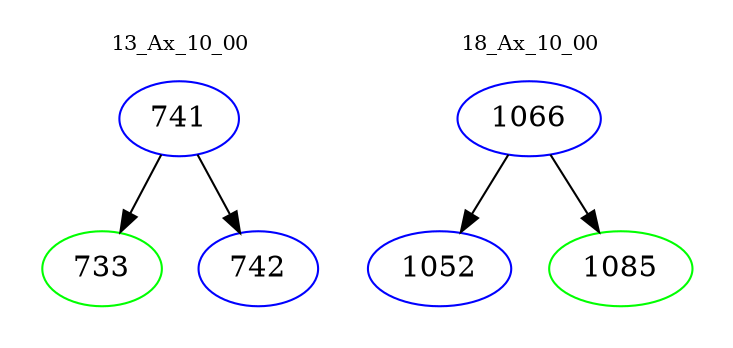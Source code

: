 digraph{
subgraph cluster_0 {
color = white
label = "13_Ax_10_00";
fontsize=10;
T0_741 [label="741", color="blue"]
T0_741 -> T0_733 [color="black"]
T0_733 [label="733", color="green"]
T0_741 -> T0_742 [color="black"]
T0_742 [label="742", color="blue"]
}
subgraph cluster_1 {
color = white
label = "18_Ax_10_00";
fontsize=10;
T1_1066 [label="1066", color="blue"]
T1_1066 -> T1_1052 [color="black"]
T1_1052 [label="1052", color="blue"]
T1_1066 -> T1_1085 [color="black"]
T1_1085 [label="1085", color="green"]
}
}
